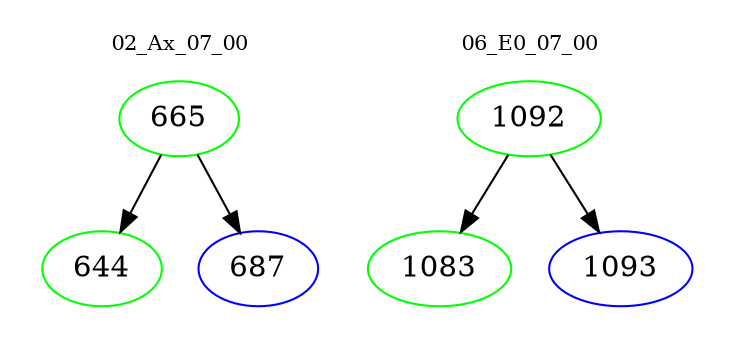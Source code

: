 digraph{
subgraph cluster_0 {
color = white
label = "02_Ax_07_00";
fontsize=10;
T0_665 [label="665", color="green"]
T0_665 -> T0_644 [color="black"]
T0_644 [label="644", color="green"]
T0_665 -> T0_687 [color="black"]
T0_687 [label="687", color="blue"]
}
subgraph cluster_1 {
color = white
label = "06_E0_07_00";
fontsize=10;
T1_1092 [label="1092", color="green"]
T1_1092 -> T1_1083 [color="black"]
T1_1083 [label="1083", color="green"]
T1_1092 -> T1_1093 [color="black"]
T1_1093 [label="1093", color="blue"]
}
}
